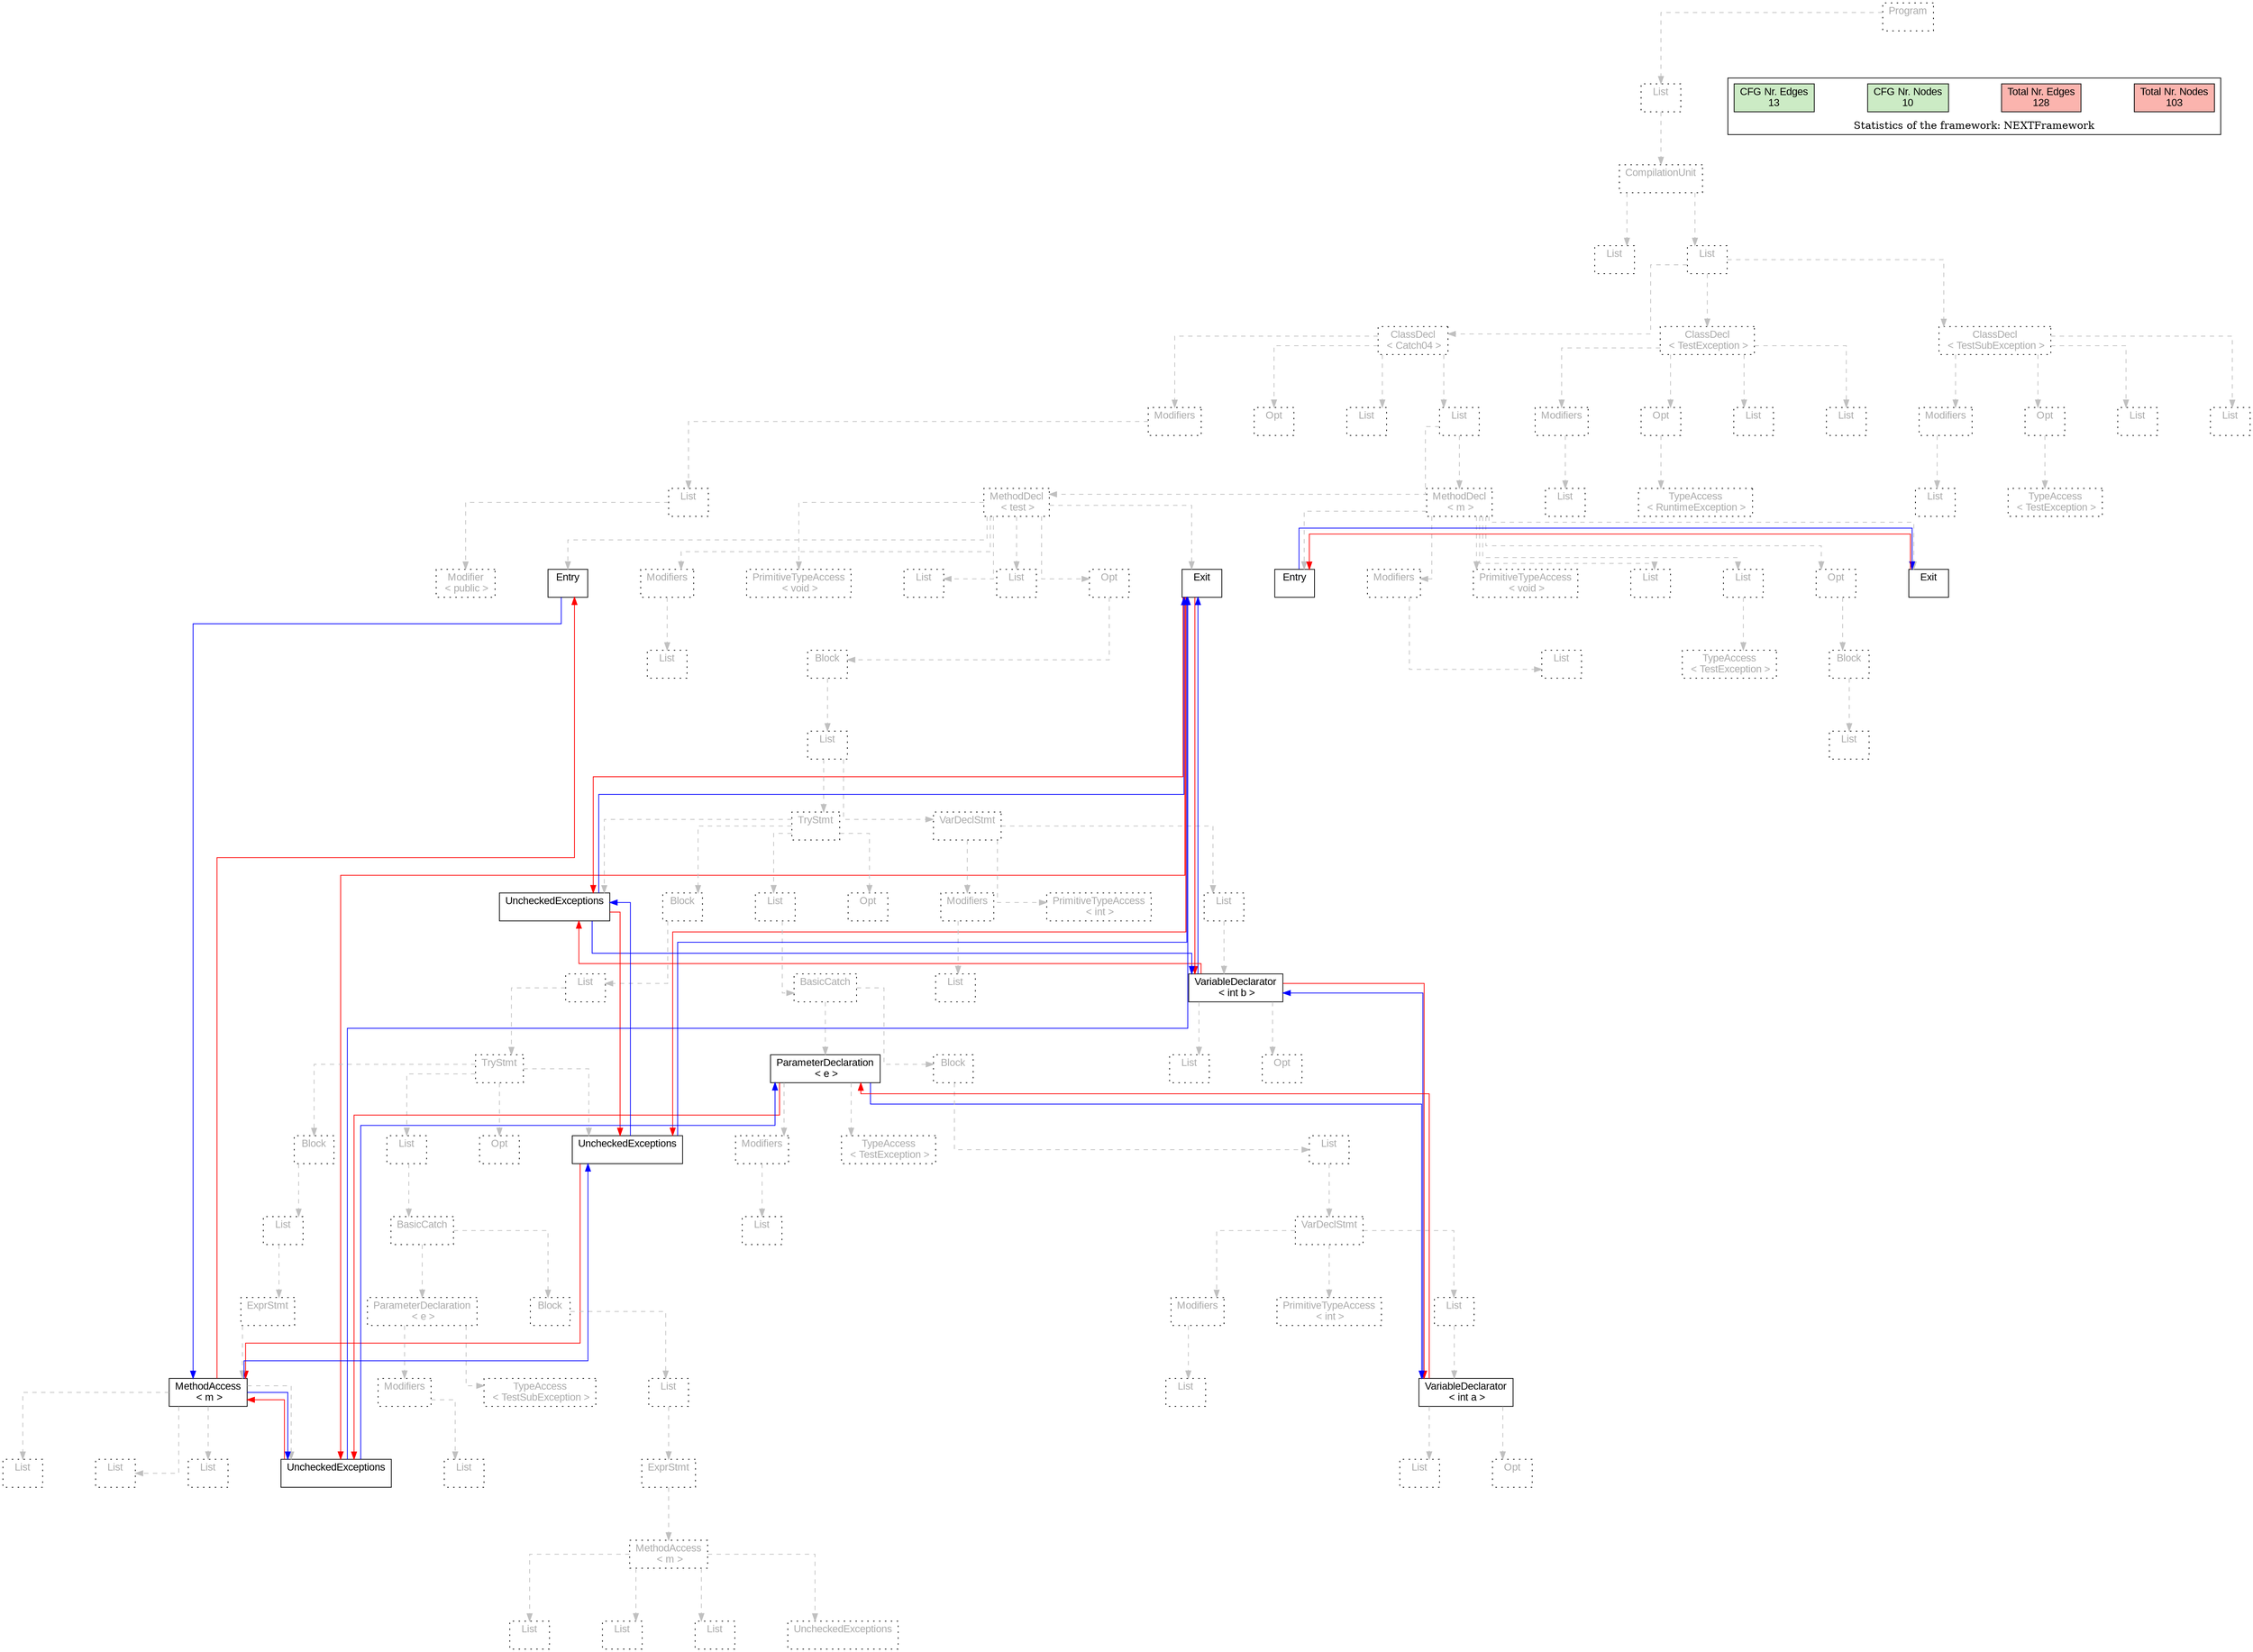 digraph G {
graph [splines=ortho, nodesep="1", ranksep="1"]
node [shape=rect, fontname=Arial];
{ rank = same; "Program[0]"}
{ rank = same; "List[1]"}
{ rank = same; "CompilationUnit[2]"}
{ rank = same; "List[3]"; "List[4]"}
{ rank = same; "ClassDecl[5]"; "ClassDecl[87]"; "ClassDecl[94]"}
{ rank = same; "Modifiers[6]"; "Opt[9]"; "List[10]"; "List[11]"; "Modifiers[88]"; "Opt[90]"; "List[92]"; "List[93]"; "Modifiers[95]"; "Opt[97]"; "List[99]"; "List[100]"}
{ rank = same; "List[7]"; "MethodDecl[12]"; "MethodDecl[76]"; "List[89]"; "TypeAccess[91]"; "List[96]"; "TypeAccess[98]"}
{ rank = same; "Modifier[8]"; "Entry[13]"; "Modifiers[14]"; "PrimitiveTypeAccess[16]"; "List[17]"; "List[18]"; "Opt[19]"; "Exit[20]"; "Entry[77]"; "Modifiers[78]"; "PrimitiveTypeAccess[80]"; "List[81]"; "List[82]"; "Opt[84]"; "Exit[85]"}
{ rank = same; "List[15]"; "Block[20]"; "List[79]"; "TypeAccess[83]"; "Block[85]"}
{ rank = same; "List[21]"; "List[86]"}
{ rank = same; "TryStmt[22]"; "VarDeclStmt[68]"}
{ rank = same; "Block[23]"; "List[50]"; "Opt[66]"; "UncheckedExceptions[67]"; "Modifiers[69]"; "PrimitiveTypeAccess[71]"; "List[72]"}
{ rank = same; "List[24]"; "BasicCatch[51]"; "List[70]"; "VariableDeclarator[73]"}
{ rank = same; "TryStmt[25]"; "ParameterDeclaration[52]"; "Block[56]"; "List[74]"; "Opt[75]"}
{ rank = same; "Block[26]"; "List[34]"; "Opt[48]"; "UncheckedExceptions[49]"; "Modifiers[53]"; "TypeAccess[55]"; "List[57]"}
{ rank = same; "List[27]"; "BasicCatch[35]"; "List[54]"; "VarDeclStmt[58]"}
{ rank = same; "ExprStmt[28]"; "ParameterDeclaration[36]"; "Block[40]"; "Modifiers[59]"; "PrimitiveTypeAccess[61]"; "List[62]"}
{ rank = same; "MethodAccess[29]"; "Modifiers[37]"; "TypeAccess[39]"; "List[41]"; "List[60]"; "VariableDeclarator[63]"}
{ rank = same; "List[31]"; "List[32]"; "List[33]"; "UncheckedExceptions[30]"; "List[38]"; "ExprStmt[42]"; "List[64]"; "Opt[65]"}
{ rank = same; "MethodAccess[43]"}
{ rank = same; "List[45]"; "List[46]"; "List[47]"; "UncheckedExceptions[44]"}
"Program[0]" [label="Program\n ", style= dotted   fillcolor="#eeeeee" fontcolor="#aaaaaa"  ]
"List[1]" [label="List\n ", style= dotted   fillcolor="#eeeeee" fontcolor="#aaaaaa"  ]
"CompilationUnit[2]" [label="CompilationUnit\n ", style= dotted   fillcolor="#eeeeee" fontcolor="#aaaaaa"  ]
"List[3]" [label="List\n ", style= dotted   fillcolor="#eeeeee" fontcolor="#aaaaaa"  ]
"List[4]" [label="List\n ", style= dotted   fillcolor="#eeeeee" fontcolor="#aaaaaa"  ]
"ClassDecl[5]" [label="ClassDecl\n < Catch04 >", style= dotted   fillcolor="#eeeeee" fontcolor="#aaaaaa"  ]
"Modifiers[6]" [label="Modifiers\n ", style= dotted   fillcolor="#eeeeee" fontcolor="#aaaaaa"  ]
"List[7]" [label="List\n ", style= dotted   fillcolor="#eeeeee" fontcolor="#aaaaaa"  ]
"Modifier[8]" [label="Modifier\n < public >", style= dotted   fillcolor="#eeeeee" fontcolor="#aaaaaa"  ]
"Opt[9]" [label="Opt\n ", style= dotted   fillcolor="#eeeeee" fontcolor="#aaaaaa"  ]
"List[10]" [label="List\n ", style= dotted   fillcolor="#eeeeee" fontcolor="#aaaaaa"  ]
"List[11]" [label="List\n ", style= dotted   fillcolor="#eeeeee" fontcolor="#aaaaaa"  ]
"MethodDecl[12]" [label="MethodDecl\n < test >", style= dotted   fillcolor="#eeeeee" fontcolor="#aaaaaa"  ]
"Entry[13]" [label="Entry\n ", fillcolor=white   style=filled  ]
"Modifiers[14]" [label="Modifiers\n ", style= dotted   fillcolor="#eeeeee" fontcolor="#aaaaaa"  ]
"List[15]" [label="List\n ", style= dotted   fillcolor="#eeeeee" fontcolor="#aaaaaa"  ]
"PrimitiveTypeAccess[16]" [label="PrimitiveTypeAccess\n < void >", style= dotted   fillcolor="#eeeeee" fontcolor="#aaaaaa"  ]
"List[17]" [label="List\n ", style= dotted   fillcolor="#eeeeee" fontcolor="#aaaaaa"  ]
"List[18]" [label="List\n ", style= dotted   fillcolor="#eeeeee" fontcolor="#aaaaaa"  ]
"Opt[19]" [label="Opt\n ", style= dotted   fillcolor="#eeeeee" fontcolor="#aaaaaa"  ]
"Block[20]" [label="Block\n ", style= dotted   fillcolor="#eeeeee" fontcolor="#aaaaaa"  ]
"List[21]" [label="List\n ", style= dotted   fillcolor="#eeeeee" fontcolor="#aaaaaa"  ]
"TryStmt[22]" [label="TryStmt\n ", style= dotted   fillcolor="#eeeeee" fontcolor="#aaaaaa"  ]
"Block[23]" [label="Block\n ", style= dotted   fillcolor="#eeeeee" fontcolor="#aaaaaa"  ]
"List[24]" [label="List\n ", style= dotted   fillcolor="#eeeeee" fontcolor="#aaaaaa"  ]
"TryStmt[25]" [label="TryStmt\n ", style= dotted   fillcolor="#eeeeee" fontcolor="#aaaaaa"  ]
"Block[26]" [label="Block\n ", style= dotted   fillcolor="#eeeeee" fontcolor="#aaaaaa"  ]
"List[27]" [label="List\n ", style= dotted   fillcolor="#eeeeee" fontcolor="#aaaaaa"  ]
"ExprStmt[28]" [label="ExprStmt\n ", style= dotted   fillcolor="#eeeeee" fontcolor="#aaaaaa"  ]
"MethodAccess[29]" [label="MethodAccess\n < m >", fillcolor=white   style=filled  ]
"List[31]" [label="List\n ", style= dotted   fillcolor="#eeeeee" fontcolor="#aaaaaa"  ]
"List[32]" [label="List\n ", style= dotted   fillcolor="#eeeeee" fontcolor="#aaaaaa"  ]
"List[33]" [label="List\n ", style= dotted   fillcolor="#eeeeee" fontcolor="#aaaaaa"  ]
"UncheckedExceptions[30]" [label="UncheckedExceptions\n ", fillcolor=white   style=filled  ]
"List[34]" [label="List\n ", style= dotted   fillcolor="#eeeeee" fontcolor="#aaaaaa"  ]
"BasicCatch[35]" [label="BasicCatch\n ", style= dotted   fillcolor="#eeeeee" fontcolor="#aaaaaa"  ]
"ParameterDeclaration[36]" [label="ParameterDeclaration\n < e >", style= dotted   fillcolor="#eeeeee" fontcolor="#aaaaaa"  ]
"Modifiers[37]" [label="Modifiers\n ", style= dotted   fillcolor="#eeeeee" fontcolor="#aaaaaa"  ]
"List[38]" [label="List\n ", style= dotted   fillcolor="#eeeeee" fontcolor="#aaaaaa"  ]
"TypeAccess[39]" [label="TypeAccess\n < TestSubException >", style= dotted   fillcolor="#eeeeee" fontcolor="#aaaaaa"  ]
"Block[40]" [label="Block\n ", style= dotted   fillcolor="#eeeeee" fontcolor="#aaaaaa"  ]
"List[41]" [label="List\n ", style= dotted   fillcolor="#eeeeee" fontcolor="#aaaaaa"  ]
"ExprStmt[42]" [label="ExprStmt\n ", style= dotted   fillcolor="#eeeeee" fontcolor="#aaaaaa"  ]
"MethodAccess[43]" [label="MethodAccess\n < m >", style= dotted   fillcolor="#eeeeee" fontcolor="#aaaaaa"  ]
"List[45]" [label="List\n ", style= dotted   fillcolor="#eeeeee" fontcolor="#aaaaaa"  ]
"List[46]" [label="List\n ", style= dotted   fillcolor="#eeeeee" fontcolor="#aaaaaa"  ]
"List[47]" [label="List\n ", style= dotted   fillcolor="#eeeeee" fontcolor="#aaaaaa"  ]
"UncheckedExceptions[44]" [label="UncheckedExceptions\n ", style= dotted   fillcolor="#eeeeee" fontcolor="#aaaaaa"  ]
"Opt[48]" [label="Opt\n ", style= dotted   fillcolor="#eeeeee" fontcolor="#aaaaaa"  ]
"UncheckedExceptions[49]" [label="UncheckedExceptions\n ", fillcolor=white   style=filled  ]
"List[50]" [label="List\n ", style= dotted   fillcolor="#eeeeee" fontcolor="#aaaaaa"  ]
"BasicCatch[51]" [label="BasicCatch\n ", style= dotted   fillcolor="#eeeeee" fontcolor="#aaaaaa"  ]
"ParameterDeclaration[52]" [label="ParameterDeclaration\n < e >", fillcolor=white   style=filled  ]
"Modifiers[53]" [label="Modifiers\n ", style= dotted   fillcolor="#eeeeee" fontcolor="#aaaaaa"  ]
"List[54]" [label="List\n ", style= dotted   fillcolor="#eeeeee" fontcolor="#aaaaaa"  ]
"TypeAccess[55]" [label="TypeAccess\n < TestException >", style= dotted   fillcolor="#eeeeee" fontcolor="#aaaaaa"  ]
"Block[56]" [label="Block\n ", style= dotted   fillcolor="#eeeeee" fontcolor="#aaaaaa"  ]
"List[57]" [label="List\n ", style= dotted   fillcolor="#eeeeee" fontcolor="#aaaaaa"  ]
"VarDeclStmt[58]" [label="VarDeclStmt\n ", style= dotted   fillcolor="#eeeeee" fontcolor="#aaaaaa"  ]
"Modifiers[59]" [label="Modifiers\n ", style= dotted   fillcolor="#eeeeee" fontcolor="#aaaaaa"  ]
"List[60]" [label="List\n ", style= dotted   fillcolor="#eeeeee" fontcolor="#aaaaaa"  ]
"PrimitiveTypeAccess[61]" [label="PrimitiveTypeAccess\n < int >", style= dotted   fillcolor="#eeeeee" fontcolor="#aaaaaa"  ]
"List[62]" [label="List\n ", style= dotted   fillcolor="#eeeeee" fontcolor="#aaaaaa"  ]
"VariableDeclarator[63]" [label="VariableDeclarator\n < int a >", fillcolor=white   style=filled  ]
"List[64]" [label="List\n ", style= dotted   fillcolor="#eeeeee" fontcolor="#aaaaaa"  ]
"Opt[65]" [label="Opt\n ", style= dotted   fillcolor="#eeeeee" fontcolor="#aaaaaa"  ]
"Opt[66]" [label="Opt\n ", style= dotted   fillcolor="#eeeeee" fontcolor="#aaaaaa"  ]
"UncheckedExceptions[67]" [label="UncheckedExceptions\n ", fillcolor=white   style=filled  ]
"VarDeclStmt[68]" [label="VarDeclStmt\n ", style= dotted   fillcolor="#eeeeee" fontcolor="#aaaaaa"  ]
"Modifiers[69]" [label="Modifiers\n ", style= dotted   fillcolor="#eeeeee" fontcolor="#aaaaaa"  ]
"List[70]" [label="List\n ", style= dotted   fillcolor="#eeeeee" fontcolor="#aaaaaa"  ]
"PrimitiveTypeAccess[71]" [label="PrimitiveTypeAccess\n < int >", style= dotted   fillcolor="#eeeeee" fontcolor="#aaaaaa"  ]
"List[72]" [label="List\n ", style= dotted   fillcolor="#eeeeee" fontcolor="#aaaaaa"  ]
"VariableDeclarator[73]" [label="VariableDeclarator\n < int b >", fillcolor=white   style=filled  ]
"List[74]" [label="List\n ", style= dotted   fillcolor="#eeeeee" fontcolor="#aaaaaa"  ]
"Opt[75]" [label="Opt\n ", style= dotted   fillcolor="#eeeeee" fontcolor="#aaaaaa"  ]
"Exit[20]" [label="Exit\n ", fillcolor=white   style=filled  ]
"MethodDecl[76]" [label="MethodDecl\n < m >", style= dotted   fillcolor="#eeeeee" fontcolor="#aaaaaa"  ]
"Entry[77]" [label="Entry\n ", fillcolor=white   style=filled  ]
"Modifiers[78]" [label="Modifiers\n ", style= dotted   fillcolor="#eeeeee" fontcolor="#aaaaaa"  ]
"List[79]" [label="List\n ", style= dotted   fillcolor="#eeeeee" fontcolor="#aaaaaa"  ]
"PrimitiveTypeAccess[80]" [label="PrimitiveTypeAccess\n < void >", style= dotted   fillcolor="#eeeeee" fontcolor="#aaaaaa"  ]
"List[81]" [label="List\n ", style= dotted   fillcolor="#eeeeee" fontcolor="#aaaaaa"  ]
"List[82]" [label="List\n ", style= dotted   fillcolor="#eeeeee" fontcolor="#aaaaaa"  ]
"TypeAccess[83]" [label="TypeAccess\n < TestException >", style= dotted   fillcolor="#eeeeee" fontcolor="#aaaaaa"  ]
"Opt[84]" [label="Opt\n ", style= dotted   fillcolor="#eeeeee" fontcolor="#aaaaaa"  ]
"Block[85]" [label="Block\n ", style= dotted   fillcolor="#eeeeee" fontcolor="#aaaaaa"  ]
"List[86]" [label="List\n ", style= dotted   fillcolor="#eeeeee" fontcolor="#aaaaaa"  ]
"Exit[85]" [label="Exit\n ", fillcolor=white   style=filled  ]
"ClassDecl[87]" [label="ClassDecl\n < TestException >", style= dotted   fillcolor="#eeeeee" fontcolor="#aaaaaa"  ]
"Modifiers[88]" [label="Modifiers\n ", style= dotted   fillcolor="#eeeeee" fontcolor="#aaaaaa"  ]
"List[89]" [label="List\n ", style= dotted   fillcolor="#eeeeee" fontcolor="#aaaaaa"  ]
"Opt[90]" [label="Opt\n ", style= dotted   fillcolor="#eeeeee" fontcolor="#aaaaaa"  ]
"TypeAccess[91]" [label="TypeAccess\n < RuntimeException >", style= dotted   fillcolor="#eeeeee" fontcolor="#aaaaaa"  ]
"List[92]" [label="List\n ", style= dotted   fillcolor="#eeeeee" fontcolor="#aaaaaa"  ]
"List[93]" [label="List\n ", style= dotted   fillcolor="#eeeeee" fontcolor="#aaaaaa"  ]
"ClassDecl[94]" [label="ClassDecl\n < TestSubException >", style= dotted   fillcolor="#eeeeee" fontcolor="#aaaaaa"  ]
"Modifiers[95]" [label="Modifiers\n ", style= dotted   fillcolor="#eeeeee" fontcolor="#aaaaaa"  ]
"List[96]" [label="List\n ", style= dotted   fillcolor="#eeeeee" fontcolor="#aaaaaa"  ]
"Opt[97]" [label="Opt\n ", style= dotted   fillcolor="#eeeeee" fontcolor="#aaaaaa"  ]
"TypeAccess[98]" [label="TypeAccess\n < TestException >", style= dotted   fillcolor="#eeeeee" fontcolor="#aaaaaa"  ]
"List[99]" [label="List\n ", style= dotted   fillcolor="#eeeeee" fontcolor="#aaaaaa"  ]
"List[100]" [label="List\n ", style= dotted   fillcolor="#eeeeee" fontcolor="#aaaaaa"  ]
"CompilationUnit[2]" -> "List[3]" [style=dashed, color=gray]
"List[7]" -> "Modifier[8]" [style=dashed, color=gray]
"Modifiers[6]" -> "List[7]" [style=dashed, color=gray]
"ClassDecl[5]" -> "Modifiers[6]" [style=dashed, color=gray]
"ClassDecl[5]" -> "Opt[9]" [style=dashed, color=gray]
"ClassDecl[5]" -> "List[10]" [style=dashed, color=gray]
"MethodDecl[12]" -> "Entry[13]" [style=dashed, color=gray]
"Modifiers[14]" -> "List[15]" [style=dashed, color=gray]
"MethodDecl[12]" -> "Modifiers[14]" [style=dashed, color=gray]
"MethodDecl[12]" -> "PrimitiveTypeAccess[16]" [style=dashed, color=gray]
"MethodDecl[12]" -> "List[17]" [style=dashed, color=gray]
"MethodDecl[12]" -> "List[18]" [style=dashed, color=gray]
"MethodAccess[29]" -> "List[31]" [style=dashed, color=gray]
"MethodAccess[29]" -> "List[32]" [style=dashed, color=gray]
"MethodAccess[29]" -> "List[33]" [style=dashed, color=gray]
"MethodAccess[29]" -> "UncheckedExceptions[30]" [style=dashed, color=gray]
"ExprStmt[28]" -> "MethodAccess[29]" [style=dashed, color=gray]
"List[27]" -> "ExprStmt[28]" [style=dashed, color=gray]
"Block[26]" -> "List[27]" [style=dashed, color=gray]
"TryStmt[25]" -> "Block[26]" [style=dashed, color=gray]
"Modifiers[37]" -> "List[38]" [style=dashed, color=gray]
"ParameterDeclaration[36]" -> "Modifiers[37]" [style=dashed, color=gray]
"ParameterDeclaration[36]" -> "TypeAccess[39]" [style=dashed, color=gray]
"BasicCatch[35]" -> "ParameterDeclaration[36]" [style=dashed, color=gray]
"MethodAccess[43]" -> "List[45]" [style=dashed, color=gray]
"MethodAccess[43]" -> "List[46]" [style=dashed, color=gray]
"MethodAccess[43]" -> "List[47]" [style=dashed, color=gray]
"MethodAccess[43]" -> "UncheckedExceptions[44]" [style=dashed, color=gray]
"ExprStmt[42]" -> "MethodAccess[43]" [style=dashed, color=gray]
"List[41]" -> "ExprStmt[42]" [style=dashed, color=gray]
"Block[40]" -> "List[41]" [style=dashed, color=gray]
"BasicCatch[35]" -> "Block[40]" [style=dashed, color=gray]
"List[34]" -> "BasicCatch[35]" [style=dashed, color=gray]
"TryStmt[25]" -> "List[34]" [style=dashed, color=gray]
"TryStmt[25]" -> "Opt[48]" [style=dashed, color=gray]
"TryStmt[25]" -> "UncheckedExceptions[49]" [style=dashed, color=gray]
"List[24]" -> "TryStmt[25]" [style=dashed, color=gray]
"Block[23]" -> "List[24]" [style=dashed, color=gray]
"TryStmt[22]" -> "Block[23]" [style=dashed, color=gray]
"Modifiers[53]" -> "List[54]" [style=dashed, color=gray]
"ParameterDeclaration[52]" -> "Modifiers[53]" [style=dashed, color=gray]
"ParameterDeclaration[52]" -> "TypeAccess[55]" [style=dashed, color=gray]
"BasicCatch[51]" -> "ParameterDeclaration[52]" [style=dashed, color=gray]
"Modifiers[59]" -> "List[60]" [style=dashed, color=gray]
"VarDeclStmt[58]" -> "Modifiers[59]" [style=dashed, color=gray]
"VarDeclStmt[58]" -> "PrimitiveTypeAccess[61]" [style=dashed, color=gray]
"VariableDeclarator[63]" -> "List[64]" [style=dashed, color=gray]
"VariableDeclarator[63]" -> "Opt[65]" [style=dashed, color=gray]
"List[62]" -> "VariableDeclarator[63]" [style=dashed, color=gray]
"VarDeclStmt[58]" -> "List[62]" [style=dashed, color=gray]
"List[57]" -> "VarDeclStmt[58]" [style=dashed, color=gray]
"Block[56]" -> "List[57]" [style=dashed, color=gray]
"BasicCatch[51]" -> "Block[56]" [style=dashed, color=gray]
"List[50]" -> "BasicCatch[51]" [style=dashed, color=gray]
"TryStmt[22]" -> "List[50]" [style=dashed, color=gray]
"TryStmt[22]" -> "Opt[66]" [style=dashed, color=gray]
"TryStmt[22]" -> "UncheckedExceptions[67]" [style=dashed, color=gray]
"List[21]" -> "TryStmt[22]" [style=dashed, color=gray]
"Modifiers[69]" -> "List[70]" [style=dashed, color=gray]
"VarDeclStmt[68]" -> "Modifiers[69]" [style=dashed, color=gray]
"VarDeclStmt[68]" -> "PrimitiveTypeAccess[71]" [style=dashed, color=gray]
"VariableDeclarator[73]" -> "List[74]" [style=dashed, color=gray]
"VariableDeclarator[73]" -> "Opt[75]" [style=dashed, color=gray]
"List[72]" -> "VariableDeclarator[73]" [style=dashed, color=gray]
"VarDeclStmt[68]" -> "List[72]" [style=dashed, color=gray]
"List[21]" -> "VarDeclStmt[68]" [style=dashed, color=gray]
"Block[20]" -> "List[21]" [style=dashed, color=gray]
"Opt[19]" -> "Block[20]" [style=dashed, color=gray]
"MethodDecl[12]" -> "Opt[19]" [style=dashed, color=gray]
"MethodDecl[12]" -> "Exit[20]" [style=dashed, color=gray]
"List[11]" -> "MethodDecl[12]" [style=dashed, color=gray]
"MethodDecl[76]" -> "Entry[77]" [style=dashed, color=gray]
"Modifiers[78]" -> "List[79]" [style=dashed, color=gray]
"MethodDecl[76]" -> "Modifiers[78]" [style=dashed, color=gray]
"MethodDecl[76]" -> "PrimitiveTypeAccess[80]" [style=dashed, color=gray]
"MethodDecl[76]" -> "List[81]" [style=dashed, color=gray]
"List[82]" -> "TypeAccess[83]" [style=dashed, color=gray]
"MethodDecl[76]" -> "List[82]" [style=dashed, color=gray]
"Block[85]" -> "List[86]" [style=dashed, color=gray]
"Opt[84]" -> "Block[85]" [style=dashed, color=gray]
"MethodDecl[76]" -> "Opt[84]" [style=dashed, color=gray]
"MethodDecl[76]" -> "Exit[85]" [style=dashed, color=gray]
"List[11]" -> "MethodDecl[76]" [style=dashed, color=gray]
"ClassDecl[5]" -> "List[11]" [style=dashed, color=gray]
"List[4]" -> "ClassDecl[5]" [style=dashed, color=gray]
"Modifiers[88]" -> "List[89]" [style=dashed, color=gray]
"ClassDecl[87]" -> "Modifiers[88]" [style=dashed, color=gray]
"Opt[90]" -> "TypeAccess[91]" [style=dashed, color=gray]
"ClassDecl[87]" -> "Opt[90]" [style=dashed, color=gray]
"ClassDecl[87]" -> "List[92]" [style=dashed, color=gray]
"ClassDecl[87]" -> "List[93]" [style=dashed, color=gray]
"List[4]" -> "ClassDecl[87]" [style=dashed, color=gray]
"Modifiers[95]" -> "List[96]" [style=dashed, color=gray]
"ClassDecl[94]" -> "Modifiers[95]" [style=dashed, color=gray]
"Opt[97]" -> "TypeAccess[98]" [style=dashed, color=gray]
"ClassDecl[94]" -> "Opt[97]" [style=dashed, color=gray]
"ClassDecl[94]" -> "List[99]" [style=dashed, color=gray]
"ClassDecl[94]" -> "List[100]" [style=dashed, color=gray]
"List[4]" -> "ClassDecl[94]" [style=dashed, color=gray]
"CompilationUnit[2]" -> "List[4]" [style=dashed, color=gray]
"List[1]" -> "CompilationUnit[2]" [style=dashed, color=gray]
"Program[0]" -> "List[1]" [style=dashed, color=gray]
"Exit[20]" -> "UncheckedExceptions[67]" [color=red, constraint=false]
"Exit[20]" -> "UncheckedExceptions[49]" [color=red, constraint=false]
"Exit[20]" -> "UncheckedExceptions[30]" [color=red, constraint=false]
"Exit[20]" -> "VariableDeclarator[73]" [color=red, constraint=false]
"VariableDeclarator[73]" -> "Exit[20]" [color=blue, constraint=false, xlabel=" "] 
"VariableDeclarator[73]" -> "UncheckedExceptions[67]" [color=red, constraint=false]
"VariableDeclarator[73]" -> "VariableDeclarator[63]" [color=red, constraint=false]
"UncheckedExceptions[67]" -> "VariableDeclarator[73]" [color=blue, constraint=false, xlabel=" "] 
"UncheckedExceptions[67]" -> "Exit[20]" [color=blue, constraint=false, xlabel=" "] 
"UncheckedExceptions[67]" -> "UncheckedExceptions[49]" [color=red, constraint=false]
"UncheckedExceptions[49]" -> "UncheckedExceptions[67]" [color=blue, constraint=false, xlabel=" "] 
"UncheckedExceptions[49]" -> "Exit[20]" [color=blue, constraint=false, xlabel=" "] 
"UncheckedExceptions[49]" -> "MethodAccess[29]" [color=red, constraint=false]
"VariableDeclarator[63]" -> "VariableDeclarator[73]" [color=blue, constraint=false, xlabel=" "] 
"VariableDeclarator[63]" -> "ParameterDeclaration[52]" [color=red, constraint=false]
"ParameterDeclaration[52]" -> "VariableDeclarator[63]" [color=blue, constraint=false, xlabel=" "] 
"ParameterDeclaration[52]" -> "UncheckedExceptions[30]" [color=red, constraint=false]
"UncheckedExceptions[30]" -> "ParameterDeclaration[52]" [color=blue, constraint=false, xlabel=" "] 
"UncheckedExceptions[30]" -> "Exit[20]" [color=blue, constraint=false, xlabel=" "] 
"UncheckedExceptions[30]" -> "MethodAccess[29]" [color=red, constraint=false]
"MethodAccess[29]" -> "UncheckedExceptions[49]" [color=blue, constraint=false, xlabel=" "] 
"MethodAccess[29]" -> "UncheckedExceptions[30]" [color=blue, constraint=false, xlabel=" "] 
"MethodAccess[29]" -> "Entry[13]" [color=red, constraint=false]
"Entry[13]" -> "MethodAccess[29]" [color=blue, constraint=false, xlabel=" "] 
"Exit[85]" -> "Entry[77]" [color=red, constraint=false]
"Entry[77]" -> "Exit[85]" [color=blue, constraint=false, xlabel=" "] 
"List[3]" -> "List[4]" [style=invis]
"ClassDecl[5]" -> "ClassDecl[87]" -> "ClassDecl[94]" [style=invis]
"Modifiers[6]" -> "Opt[9]" -> "List[10]" -> "List[11]" [style=invis]
"MethodDecl[12]" -> "MethodDecl[76]" [style=invis]
"Entry[13]" -> "Modifiers[14]" -> "PrimitiveTypeAccess[16]" -> "List[17]" -> "List[18]" -> "Opt[19]" -> "Exit[20]" [style=invis]
"TryStmt[22]" -> "VarDeclStmt[68]" [style=invis]
"Block[23]" -> "List[50]" -> "Opt[66]" [style=invis]
"Block[26]" -> "List[34]" -> "Opt[48]" [style=invis]
"ParameterDeclaration[36]" -> "Block[40]" [style=invis]
"Modifiers[37]" -> "TypeAccess[39]" [style=invis]
"ParameterDeclaration[52]" -> "Block[56]" [style=invis]
"Modifiers[53]" -> "TypeAccess[55]" [style=invis]
"Modifiers[59]" -> "PrimitiveTypeAccess[61]" -> "List[62]" [style=invis]
"List[64]" -> "Opt[65]" [style=invis]
"Modifiers[69]" -> "PrimitiveTypeAccess[71]" -> "List[72]" [style=invis]
"List[74]" -> "Opt[75]" [style=invis]
"Entry[77]" -> "Modifiers[78]" -> "PrimitiveTypeAccess[80]" -> "List[81]" -> "List[82]" -> "Opt[84]" -> "Exit[85]" [style=invis]
"Modifiers[88]" -> "Opt[90]" -> "List[92]" -> "List[93]" [style=invis]
"Modifiers[95]" -> "Opt[97]" -> "List[99]" -> "List[100]" [style=invis]

subgraph cluster_legend {
{node [style=filled, fillcolor=1, colorscheme="pastel13"]
Nodes [label="Total Nr. Nodes
103", fillcolor=1]
Edges [label="Total Nr. Edges
128", fillcolor=1]
NodesCFG [label="CFG Nr. Nodes
10", fillcolor=3]
EdgesCFG [label="CFG Nr. Edges
13", fillcolor=3]
Nodes-> "Program[0]" -> NodesCFG  [style="invis"]
Edges -> "Program[0]" ->EdgesCFG [style="invis"]}
label = "Statistics of the framework: NEXTFramework"
style="solid"
ranksep=0.05
nodesep=0.01
labelloc = b
len=2
}}